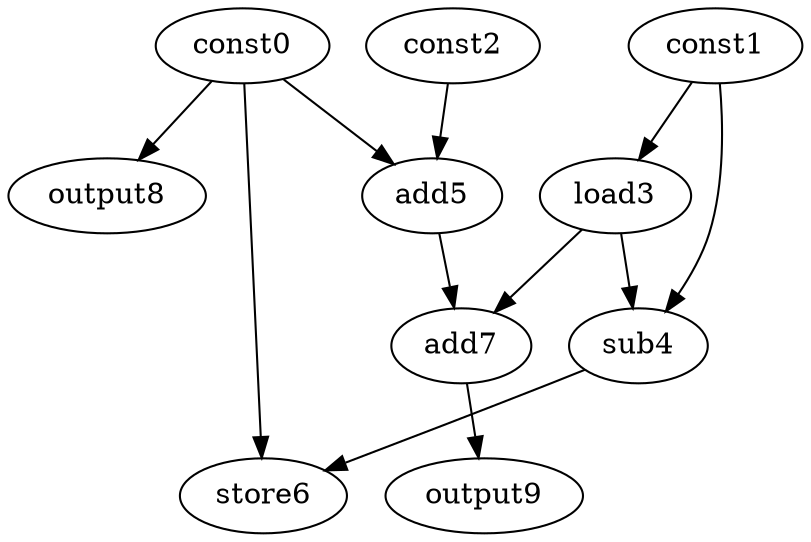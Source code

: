 digraph G { 
const0[opcode=const]; 
const1[opcode=const]; 
const2[opcode=const]; 
load3[opcode=load]; 
sub4[opcode=sub]; 
add5[opcode=add]; 
store6[opcode=store]; 
add7[opcode=add]; 
output8[opcode=output]; 
output9[opcode=output]; 
const1->load3[operand=0];
const0->add5[operand=0];
const2->add5[operand=1];
const0->output8[operand=0];
const1->sub4[operand=0];
load3->sub4[operand=1];
load3->add7[operand=0];
add5->add7[operand=1];
const0->store6[operand=0];
sub4->store6[operand=1];
add7->output9[operand=0];
}

